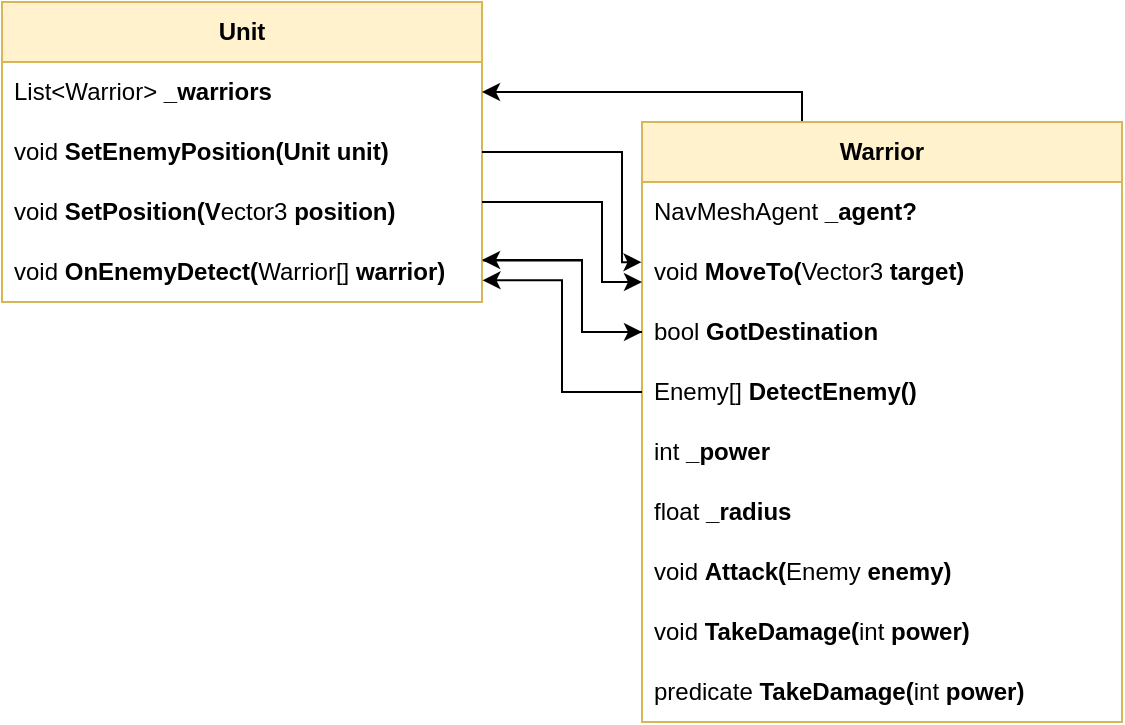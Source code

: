 <mxfile version="21.2.3" type="device">
  <diagram name="Страница 1" id="cCP7nYlNUVaUBqne9cdy">
    <mxGraphModel dx="478" dy="1099" grid="1" gridSize="10" guides="1" tooltips="1" connect="1" arrows="1" fold="1" page="1" pageScale="1" pageWidth="827" pageHeight="1169" math="0" shadow="0">
      <root>
        <mxCell id="0" />
        <mxCell id="1" parent="0" />
        <mxCell id="gWz8o8B7pNecU_IdNioN-1" value="&lt;b&gt;Unit&lt;/b&gt;" style="swimlane;fontStyle=0;childLayout=stackLayout;horizontal=1;startSize=30;horizontalStack=0;resizeParent=1;resizeParentMax=0;resizeLast=0;collapsible=1;marginBottom=0;whiteSpace=wrap;html=1;fillColor=#fff2cc;strokeColor=#d6b656;" parent="1" vertex="1">
          <mxGeometry x="40" y="40" width="240" height="150" as="geometry">
            <mxRectangle x="40" y="40" width="60" height="30" as="alternateBounds" />
          </mxGeometry>
        </mxCell>
        <mxCell id="gWz8o8B7pNecU_IdNioN-2" value="List&amp;lt;Warrior&amp;gt;&lt;b&gt; _warriors&lt;/b&gt;" style="text;strokeColor=none;fillColor=none;align=left;verticalAlign=middle;spacingLeft=4;spacingRight=4;overflow=hidden;points=[[0,0.5],[1,0.5]];portConstraint=eastwest;rotatable=0;whiteSpace=wrap;html=1;" parent="gWz8o8B7pNecU_IdNioN-1" vertex="1">
          <mxGeometry y="30" width="240" height="30" as="geometry" />
        </mxCell>
        <mxCell id="vqH7RMY1cE0WTxkIoIVQ-8" value="void &lt;b&gt;SetEnemyPosition(Unit&lt;/b&gt;&lt;b&gt;&amp;nbsp;unit)&lt;/b&gt;" style="text;strokeColor=none;fillColor=none;align=left;verticalAlign=middle;spacingLeft=4;spacingRight=4;overflow=hidden;points=[[0,0.5],[1,0.5]];portConstraint=eastwest;rotatable=0;whiteSpace=wrap;html=1;" vertex="1" parent="gWz8o8B7pNecU_IdNioN-1">
          <mxGeometry y="60" width="240" height="30" as="geometry" />
        </mxCell>
        <mxCell id="gWz8o8B7pNecU_IdNioN-3" value="void &lt;b&gt;SetPosition(V&lt;/b&gt;ector3&lt;b&gt; position)&lt;/b&gt;" style="text;strokeColor=none;fillColor=none;align=left;verticalAlign=middle;spacingLeft=4;spacingRight=4;overflow=hidden;points=[[0,0.5],[1,0.5]];portConstraint=eastwest;rotatable=0;whiteSpace=wrap;html=1;" parent="gWz8o8B7pNecU_IdNioN-1" vertex="1">
          <mxGeometry y="90" width="240" height="30" as="geometry" />
        </mxCell>
        <mxCell id="UxBkk49S2BjAN_Lpz7oE-29" value="void &lt;b&gt;OnEnemyDetect(&lt;/b&gt;Warrior[]&amp;nbsp;&lt;b&gt;warrior)&lt;/b&gt;" style="text;strokeColor=none;fillColor=none;align=left;verticalAlign=middle;spacingLeft=4;spacingRight=4;overflow=hidden;points=[[0,0.5],[1,0.5]];portConstraint=eastwest;rotatable=0;whiteSpace=wrap;html=1;" parent="gWz8o8B7pNecU_IdNioN-1" vertex="1">
          <mxGeometry y="120" width="240" height="30" as="geometry" />
        </mxCell>
        <mxCell id="UxBkk49S2BjAN_Lpz7oE-32" style="edgeStyle=orthogonalEdgeStyle;rounded=0;orthogonalLoop=1;jettySize=auto;html=1;entryX=1;entryY=0.5;entryDx=0;entryDy=0;" parent="1" source="gWz8o8B7pNecU_IdNioN-5" target="gWz8o8B7pNecU_IdNioN-2" edge="1">
          <mxGeometry relative="1" as="geometry">
            <mxPoint x="330" y="80" as="targetPoint" />
            <Array as="points">
              <mxPoint x="440" y="85" />
            </Array>
          </mxGeometry>
        </mxCell>
        <mxCell id="gWz8o8B7pNecU_IdNioN-5" value="&lt;b&gt;Warrior&lt;/b&gt;" style="swimlane;fontStyle=0;childLayout=stackLayout;horizontal=1;startSize=30;horizontalStack=0;resizeParent=1;resizeParentMax=0;resizeLast=0;collapsible=1;marginBottom=0;whiteSpace=wrap;html=1;points=[[0,0,0,0,0],[0,0.25,0,0,0],[0,0.5,0,0,0],[0,0.75,0,0,0],[0,1,0,0,0],[0.25,0,0,0,0],[0.25,1,0,0,0],[0.5,0,0,0,0],[0.5,1,0,0,0],[0.75,0,0,0,0],[0.75,1,0,0,0],[1,0,0,0,0],[1,0.25,0,0,0],[1,0.5,0,0,0],[1,0.75,0,0,0],[1,1,0,0,0]];fillColor=#fff2cc;strokeColor=#d6b656;" parent="1" vertex="1">
          <mxGeometry x="360" y="100" width="240" height="300" as="geometry">
            <mxRectangle x="360" y="100" width="80" height="30" as="alternateBounds" />
          </mxGeometry>
        </mxCell>
        <mxCell id="gWz8o8B7pNecU_IdNioN-6" value="NavMeshAgent &lt;b&gt;_agent?&lt;/b&gt;" style="text;strokeColor=none;fillColor=none;align=left;verticalAlign=middle;spacingLeft=4;spacingRight=4;overflow=hidden;points=[[0,0.5],[1,0.5]];portConstraint=eastwest;rotatable=0;whiteSpace=wrap;html=1;" parent="gWz8o8B7pNecU_IdNioN-5" vertex="1">
          <mxGeometry y="30" width="240" height="30" as="geometry" />
        </mxCell>
        <mxCell id="gWz8o8B7pNecU_IdNioN-8" value="void &lt;b&gt;MoveTo(&lt;/b&gt;Vector3 &lt;b&gt;target)&lt;/b&gt;" style="text;strokeColor=none;fillColor=none;align=left;verticalAlign=middle;spacingLeft=4;spacingRight=4;overflow=hidden;points=[[0,0.5],[1,0.5]];portConstraint=eastwest;rotatable=0;whiteSpace=wrap;html=1;" parent="gWz8o8B7pNecU_IdNioN-5" vertex="1">
          <mxGeometry y="60" width="240" height="30" as="geometry" />
        </mxCell>
        <mxCell id="vqH7RMY1cE0WTxkIoIVQ-1" value="bool &lt;b&gt;GotDestination&lt;/b&gt;" style="text;strokeColor=none;fillColor=none;align=left;verticalAlign=middle;spacingLeft=4;spacingRight=4;overflow=hidden;points=[[0,0.5],[1,0.5]];portConstraint=eastwest;rotatable=0;whiteSpace=wrap;html=1;" vertex="1" parent="gWz8o8B7pNecU_IdNioN-5">
          <mxGeometry y="90" width="240" height="30" as="geometry" />
        </mxCell>
        <mxCell id="gWz8o8B7pNecU_IdNioN-7" value="Enemy[] &lt;b&gt;DetectEnemy(&lt;/b&gt;&lt;b&gt;)&lt;/b&gt;" style="text;strokeColor=none;fillColor=none;align=left;verticalAlign=middle;spacingLeft=4;spacingRight=4;overflow=hidden;points=[[0,0.5],[1,0.5]];portConstraint=eastwest;rotatable=0;whiteSpace=wrap;html=1;" parent="gWz8o8B7pNecU_IdNioN-5" vertex="1">
          <mxGeometry y="120" width="240" height="30" as="geometry" />
        </mxCell>
        <mxCell id="UxBkk49S2BjAN_Lpz7oE-27" value="int &lt;b&gt;_power&lt;/b&gt;" style="text;strokeColor=none;fillColor=none;align=left;verticalAlign=middle;spacingLeft=4;spacingRight=4;overflow=hidden;points=[[0,0.5],[1,0.5]];portConstraint=eastwest;rotatable=0;whiteSpace=wrap;html=1;" parent="gWz8o8B7pNecU_IdNioN-5" vertex="1">
          <mxGeometry y="150" width="240" height="30" as="geometry" />
        </mxCell>
        <mxCell id="UxBkk49S2BjAN_Lpz7oE-26" value="float &lt;b&gt;_radius&lt;/b&gt;" style="text;strokeColor=none;fillColor=none;align=left;verticalAlign=middle;spacingLeft=4;spacingRight=4;overflow=hidden;points=[[0,0.5],[1,0.5]];portConstraint=eastwest;rotatable=0;whiteSpace=wrap;html=1;" parent="gWz8o8B7pNecU_IdNioN-5" vertex="1">
          <mxGeometry y="180" width="240" height="30" as="geometry" />
        </mxCell>
        <mxCell id="UxBkk49S2BjAN_Lpz7oE-12" value="void &lt;b&gt;Attack(&lt;/b&gt;Enemy &lt;b&gt;enemy)&lt;/b&gt;" style="text;strokeColor=none;fillColor=none;align=left;verticalAlign=middle;spacingLeft=4;spacingRight=4;overflow=hidden;points=[[0,0.5],[1,0.5]];portConstraint=eastwest;rotatable=0;whiteSpace=wrap;html=1;" parent="gWz8o8B7pNecU_IdNioN-5" vertex="1">
          <mxGeometry y="210" width="240" height="30" as="geometry" />
        </mxCell>
        <mxCell id="UxBkk49S2BjAN_Lpz7oE-28" value="void &lt;b&gt;TakeDamage(&lt;/b&gt;int &lt;b&gt;power)&lt;/b&gt;" style="text;strokeColor=none;fillColor=none;align=left;verticalAlign=middle;spacingLeft=4;spacingRight=4;overflow=hidden;points=[[0,0.5],[1,0.5]];portConstraint=eastwest;rotatable=0;whiteSpace=wrap;html=1;" parent="gWz8o8B7pNecU_IdNioN-5" vertex="1">
          <mxGeometry y="240" width="240" height="30" as="geometry" />
        </mxCell>
        <mxCell id="vqH7RMY1cE0WTxkIoIVQ-24" value="predicate&amp;nbsp;&lt;b&gt;TakeDamage(&lt;/b&gt;int &lt;b&gt;power)&lt;/b&gt;" style="text;strokeColor=none;fillColor=none;align=left;verticalAlign=middle;spacingLeft=4;spacingRight=4;overflow=hidden;points=[[0,0.5],[1,0.5]];portConstraint=eastwest;rotatable=0;whiteSpace=wrap;html=1;" vertex="1" parent="gWz8o8B7pNecU_IdNioN-5">
          <mxGeometry y="270" width="240" height="30" as="geometry" />
        </mxCell>
        <mxCell id="UxBkk49S2BjAN_Lpz7oE-33" style="edgeStyle=orthogonalEdgeStyle;rounded=0;orthogonalLoop=1;jettySize=auto;html=1;entryX=-0.004;entryY=0.675;entryDx=0;entryDy=0;entryPerimeter=0;" parent="1" target="gWz8o8B7pNecU_IdNioN-8" edge="1">
          <mxGeometry relative="1" as="geometry">
            <Array as="points">
              <mxPoint x="340" y="140" />
              <mxPoint x="340" y="180" />
              <mxPoint x="360" y="180" />
            </Array>
            <mxPoint x="280" y="140" as="sourcePoint" />
            <mxPoint x="360" y="180" as="targetPoint" />
          </mxGeometry>
        </mxCell>
        <mxCell id="vqH7RMY1cE0WTxkIoIVQ-7" value="" style="edgeStyle=orthogonalEdgeStyle;rounded=0;orthogonalLoop=1;jettySize=auto;html=1;entryX=0;entryY=0.5;entryDx=0;entryDy=0;exitX=1.002;exitY=0.31;exitDx=0;exitDy=0;exitPerimeter=0;" edge="1" parent="1" source="UxBkk49S2BjAN_Lpz7oE-29" target="vqH7RMY1cE0WTxkIoIVQ-1">
          <mxGeometry relative="1" as="geometry">
            <mxPoint x="280" y="150" as="sourcePoint" />
            <Array as="points">
              <mxPoint x="330" y="169" />
              <mxPoint x="330" y="205" />
            </Array>
          </mxGeometry>
        </mxCell>
        <mxCell id="vqH7RMY1cE0WTxkIoIVQ-9" value="" style="edgeStyle=orthogonalEdgeStyle;rounded=0;orthogonalLoop=1;jettySize=auto;html=1;" edge="1" parent="1" source="vqH7RMY1cE0WTxkIoIVQ-1">
          <mxGeometry relative="1" as="geometry">
            <mxPoint x="280" y="169" as="targetPoint" />
            <Array as="points">
              <mxPoint x="330" y="205" />
              <mxPoint x="330" y="169" />
            </Array>
          </mxGeometry>
        </mxCell>
        <mxCell id="vqH7RMY1cE0WTxkIoIVQ-14" value="" style="edgeStyle=orthogonalEdgeStyle;rounded=0;orthogonalLoop=1;jettySize=auto;html=1;entryX=-0.001;entryY=0.337;entryDx=0;entryDy=0;entryPerimeter=0;" edge="1" parent="1" source="vqH7RMY1cE0WTxkIoIVQ-8" target="gWz8o8B7pNecU_IdNioN-8">
          <mxGeometry relative="1" as="geometry">
            <Array as="points">
              <mxPoint x="350" y="115" />
              <mxPoint x="350" y="170" />
            </Array>
          </mxGeometry>
        </mxCell>
        <mxCell id="vqH7RMY1cE0WTxkIoIVQ-23" style="edgeStyle=orthogonalEdgeStyle;rounded=0;orthogonalLoop=1;jettySize=auto;html=1;entryX=1.001;entryY=0.638;entryDx=0;entryDy=0;entryPerimeter=0;" edge="1" parent="1" source="gWz8o8B7pNecU_IdNioN-7" target="UxBkk49S2BjAN_Lpz7oE-29">
          <mxGeometry relative="1" as="geometry" />
        </mxCell>
      </root>
    </mxGraphModel>
  </diagram>
</mxfile>
